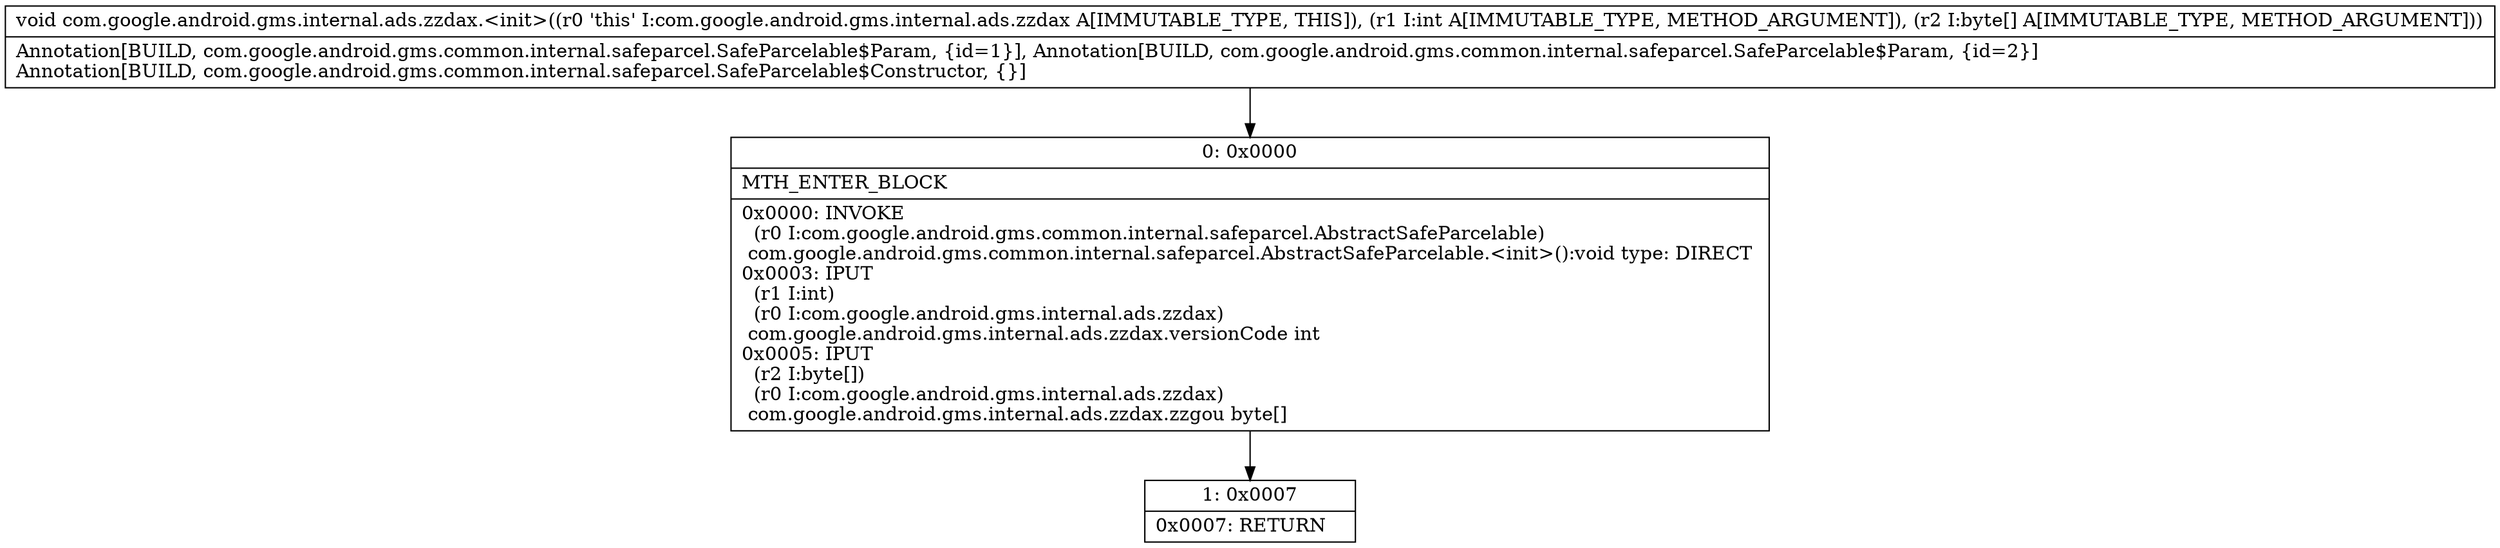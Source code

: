 digraph "CFG forcom.google.android.gms.internal.ads.zzdax.\<init\>(I[B)V" {
Node_0 [shape=record,label="{0\:\ 0x0000|MTH_ENTER_BLOCK\l|0x0000: INVOKE  \l  (r0 I:com.google.android.gms.common.internal.safeparcel.AbstractSafeParcelable)\l com.google.android.gms.common.internal.safeparcel.AbstractSafeParcelable.\<init\>():void type: DIRECT \l0x0003: IPUT  \l  (r1 I:int)\l  (r0 I:com.google.android.gms.internal.ads.zzdax)\l com.google.android.gms.internal.ads.zzdax.versionCode int \l0x0005: IPUT  \l  (r2 I:byte[])\l  (r0 I:com.google.android.gms.internal.ads.zzdax)\l com.google.android.gms.internal.ads.zzdax.zzgou byte[] \l}"];
Node_1 [shape=record,label="{1\:\ 0x0007|0x0007: RETURN   \l}"];
MethodNode[shape=record,label="{void com.google.android.gms.internal.ads.zzdax.\<init\>((r0 'this' I:com.google.android.gms.internal.ads.zzdax A[IMMUTABLE_TYPE, THIS]), (r1 I:int A[IMMUTABLE_TYPE, METHOD_ARGUMENT]), (r2 I:byte[] A[IMMUTABLE_TYPE, METHOD_ARGUMENT]))  | Annotation[BUILD, com.google.android.gms.common.internal.safeparcel.SafeParcelable$Param, \{id=1\}], Annotation[BUILD, com.google.android.gms.common.internal.safeparcel.SafeParcelable$Param, \{id=2\}]\lAnnotation[BUILD, com.google.android.gms.common.internal.safeparcel.SafeParcelable$Constructor, \{\}]\l}"];
MethodNode -> Node_0;
Node_0 -> Node_1;
}

